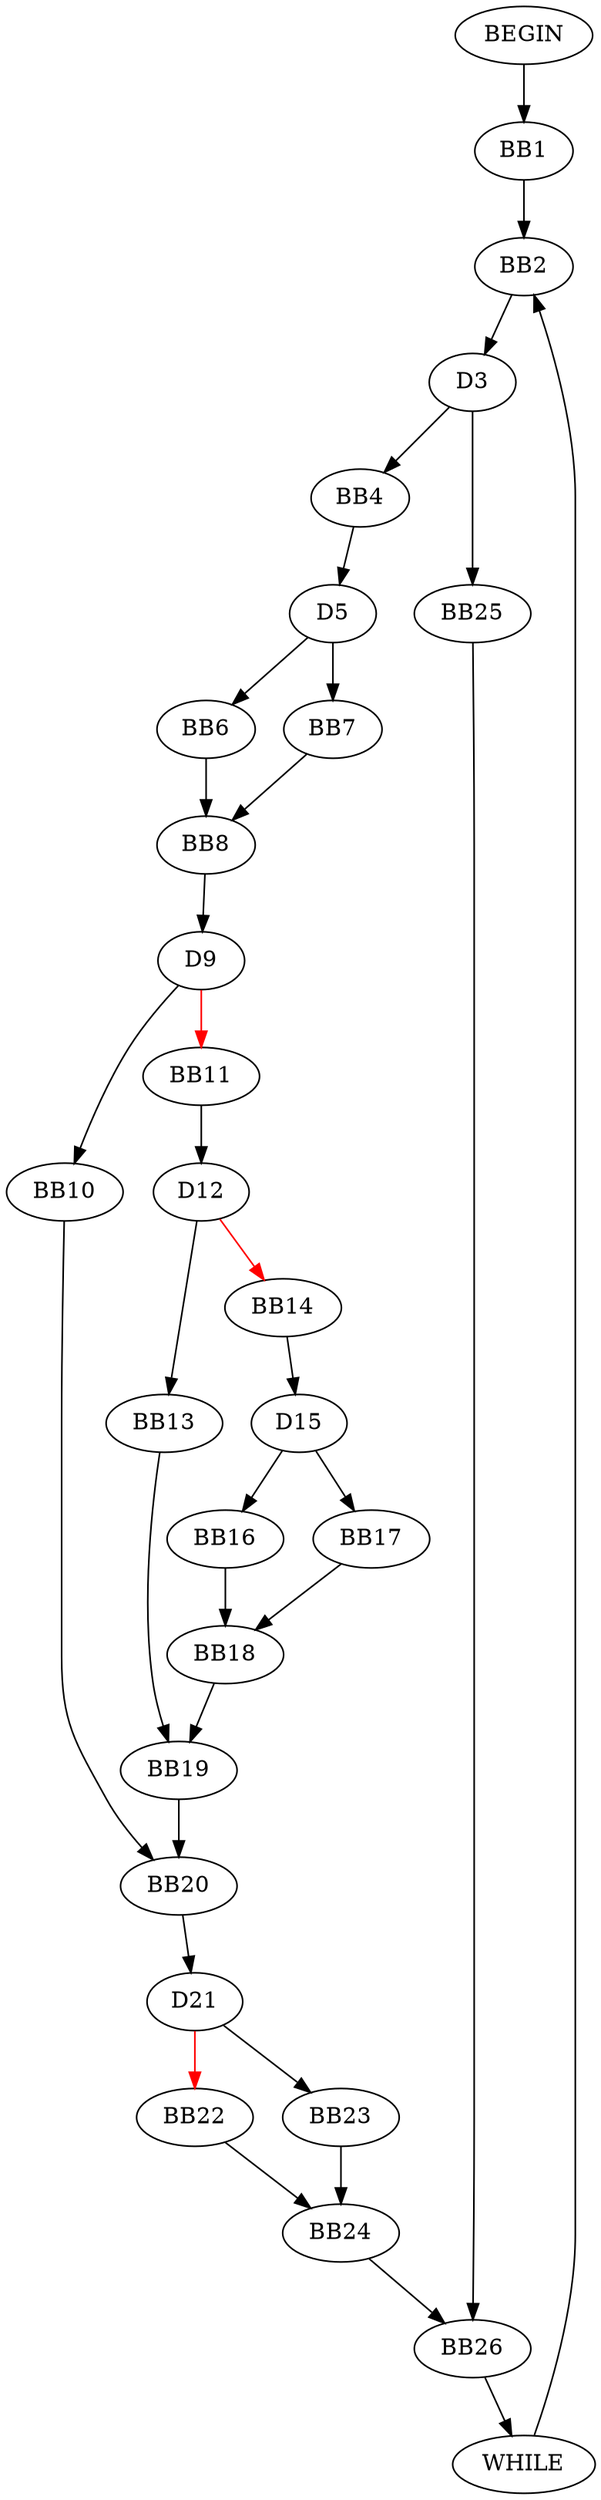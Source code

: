 digraph G {BEGIN->BB1;BB1->BB2;WHILE->BB2;BB2->D3;D3->BB4;BB4->D5;D5->BB6;D5->BB7;BB6->BB8;BB7->BB8;BB8->D9;D9->BB10;D9->BB11[color=red, pendwidth=3.0];BB11->D12;D12->BB13;D12->BB14[color=red, pendwidth=3.0];BB14->D15;D15->BB16;D15->BB17;BB16->BB18;BB17->BB18;BB13->BB19;BB18->BB19;BB10->BB20;BB19->BB20;BB20->D21;D21->BB22[color=red, pendwidth=3.0];D21->BB23;BB22->BB24;BB23->BB24;D3->BB25;BB24->BB26;BB25->BB26;BB26->WHILE;}